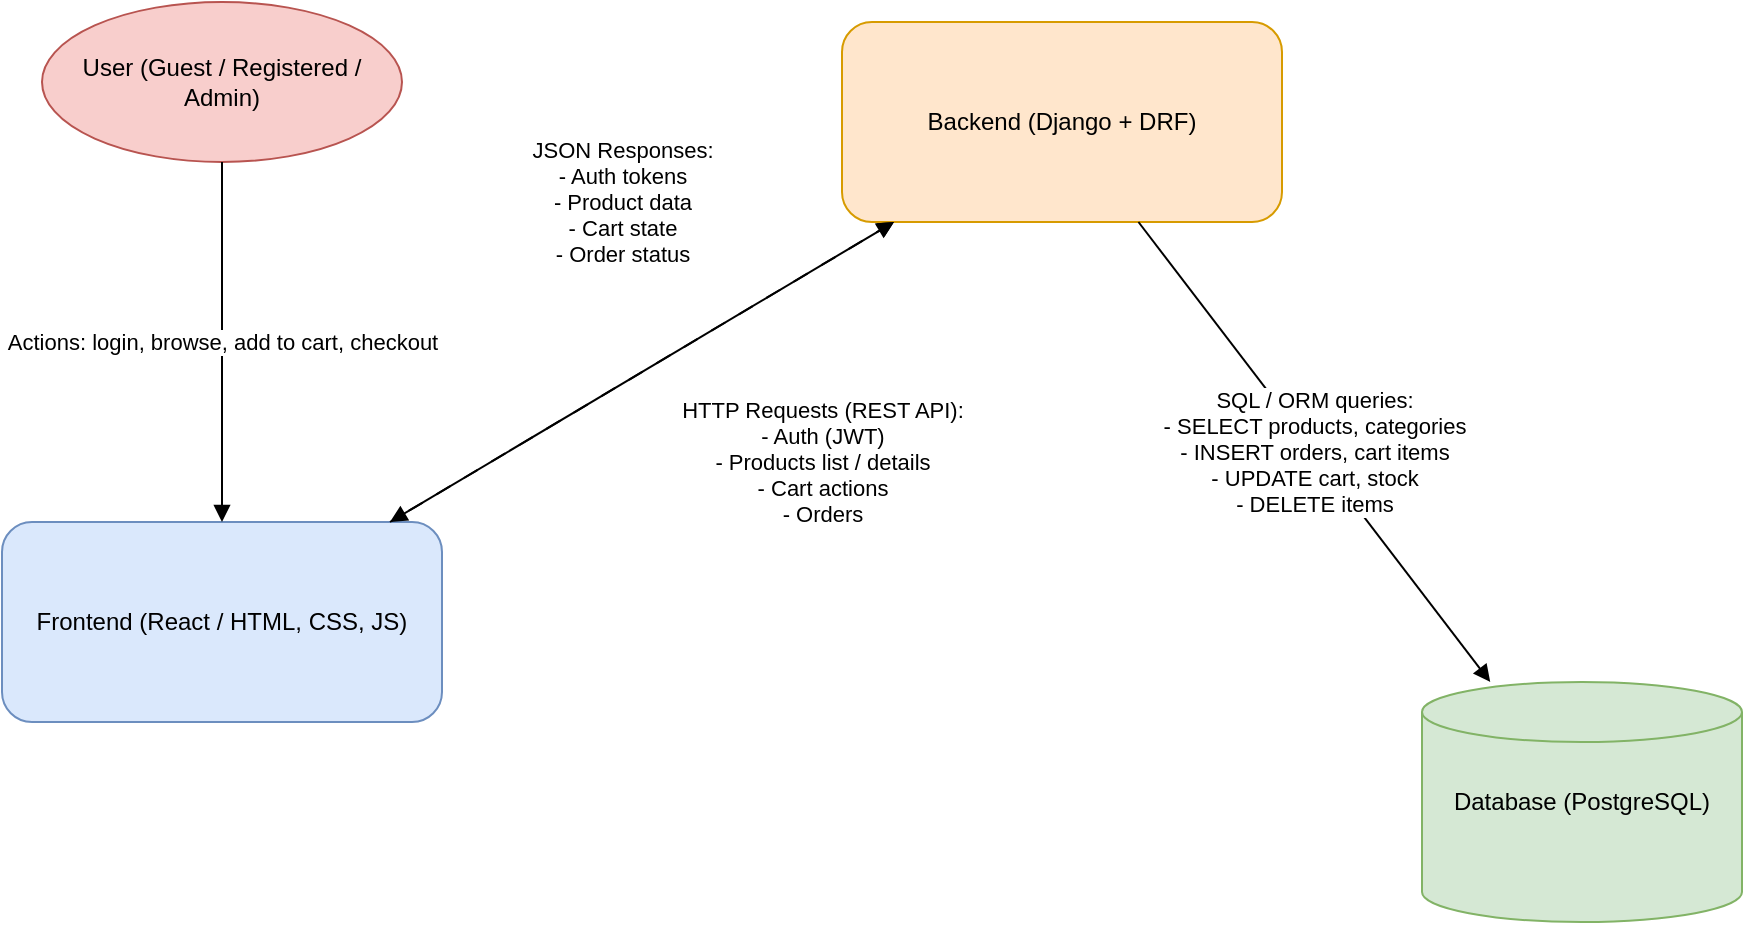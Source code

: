 <mxfile version="28.2.5">
  <diagram id="LeopardWebStore" name="Architecture v2">
    <mxGraphModel dx="987" dy="550" grid="1" gridSize="10" guides="1" tooltips="1" connect="1" arrows="1" fold="1" page="1" pageScale="1" pageWidth="1200" pageHeight="800" math="0" shadow="0">
      <root>
        <mxCell id="0" />
        <mxCell id="1" parent="0" />
        <mxCell id="user" value="User (Guest / Registered / Admin)" style="shape=ellipse;whiteSpace=wrap;fillColor=#f8cecc;strokeColor=#b85450;" parent="1" vertex="1">
          <mxGeometry x="50" width="180" height="80" as="geometry" />
        </mxCell>
        <mxCell id="frontend" value="Frontend (React / HTML, CSS, JS)" style="shape=rectangle;whiteSpace=wrap;rounded=1;fillColor=#dae8fc;strokeColor=#6c8ebf;" parent="1" vertex="1">
          <mxGeometry x="30" y="260" width="220" height="100" as="geometry" />
        </mxCell>
        <mxCell id="backend" value="Backend (Django + DRF)" style="shape=rectangle;whiteSpace=wrap;rounded=1;fillColor=#ffe6cc;strokeColor=#d79b00;" parent="1" vertex="1">
          <mxGeometry x="450" y="10" width="220" height="100" as="geometry" />
        </mxCell>
        <mxCell id="database" value="Database (PostgreSQL)" style="shape=cylinder3;whiteSpace=wrap;fillColor=#d5e8d4;strokeColor=#82b366;" parent="1" vertex="1">
          <mxGeometry x="740" y="340" width="160" height="120" as="geometry" />
        </mxCell>
        <mxCell id="arrow_uf" value="Actions: login, browse, add to cart, checkout" style="endArrow=block;html=1;strokeColor=#000000;" parent="1" source="user" target="frontend" edge="1">
          <mxGeometry relative="1" as="geometry" />
        </mxCell>
        <mxCell id="arrow_fb" value="HTTP Requests (REST API):&#xa;- Auth (JWT)&#xa;- Products list / details&#xa;- Cart actions&#xa;- Orders" style="endArrow=block;html=1;strokeColor=#000000;" parent="1" source="frontend" target="backend" edge="1">
          <mxGeometry x="0.37" y="-85" relative="1" as="geometry">
            <mxPoint as="offset" />
          </mxGeometry>
        </mxCell>
        <mxCell id="arrow_bf" value="JSON Responses:&#xa;- Auth tokens&#xa;- Product data&#xa;- Cart state&#xa;- Order status" style="endArrow=block;html=1;strokeColor=#000000;dashed=1;dashPattern=8 8;startArrow=open;startFill=0;shadow=0;jumpStyle=none;" parent="1" source="backend" target="frontend" edge="1">
          <mxGeometry x="-0.238" y="-78" relative="1" as="geometry">
            <mxPoint as="offset" />
          </mxGeometry>
        </mxCell>
        <mxCell id="arrow_bd" value="SQL / ORM queries:&#xa;- SELECT products, categories&#xa;- INSERT orders, cart items&#xa;- UPDATE cart, stock&#xa;- DELETE items" style="endArrow=block;html=1;strokeColor=#000000;" parent="1" source="backend" target="database" edge="1">
          <mxGeometry relative="1" as="geometry" />
        </mxCell>
      </root>
    </mxGraphModel>
  </diagram>
</mxfile>
